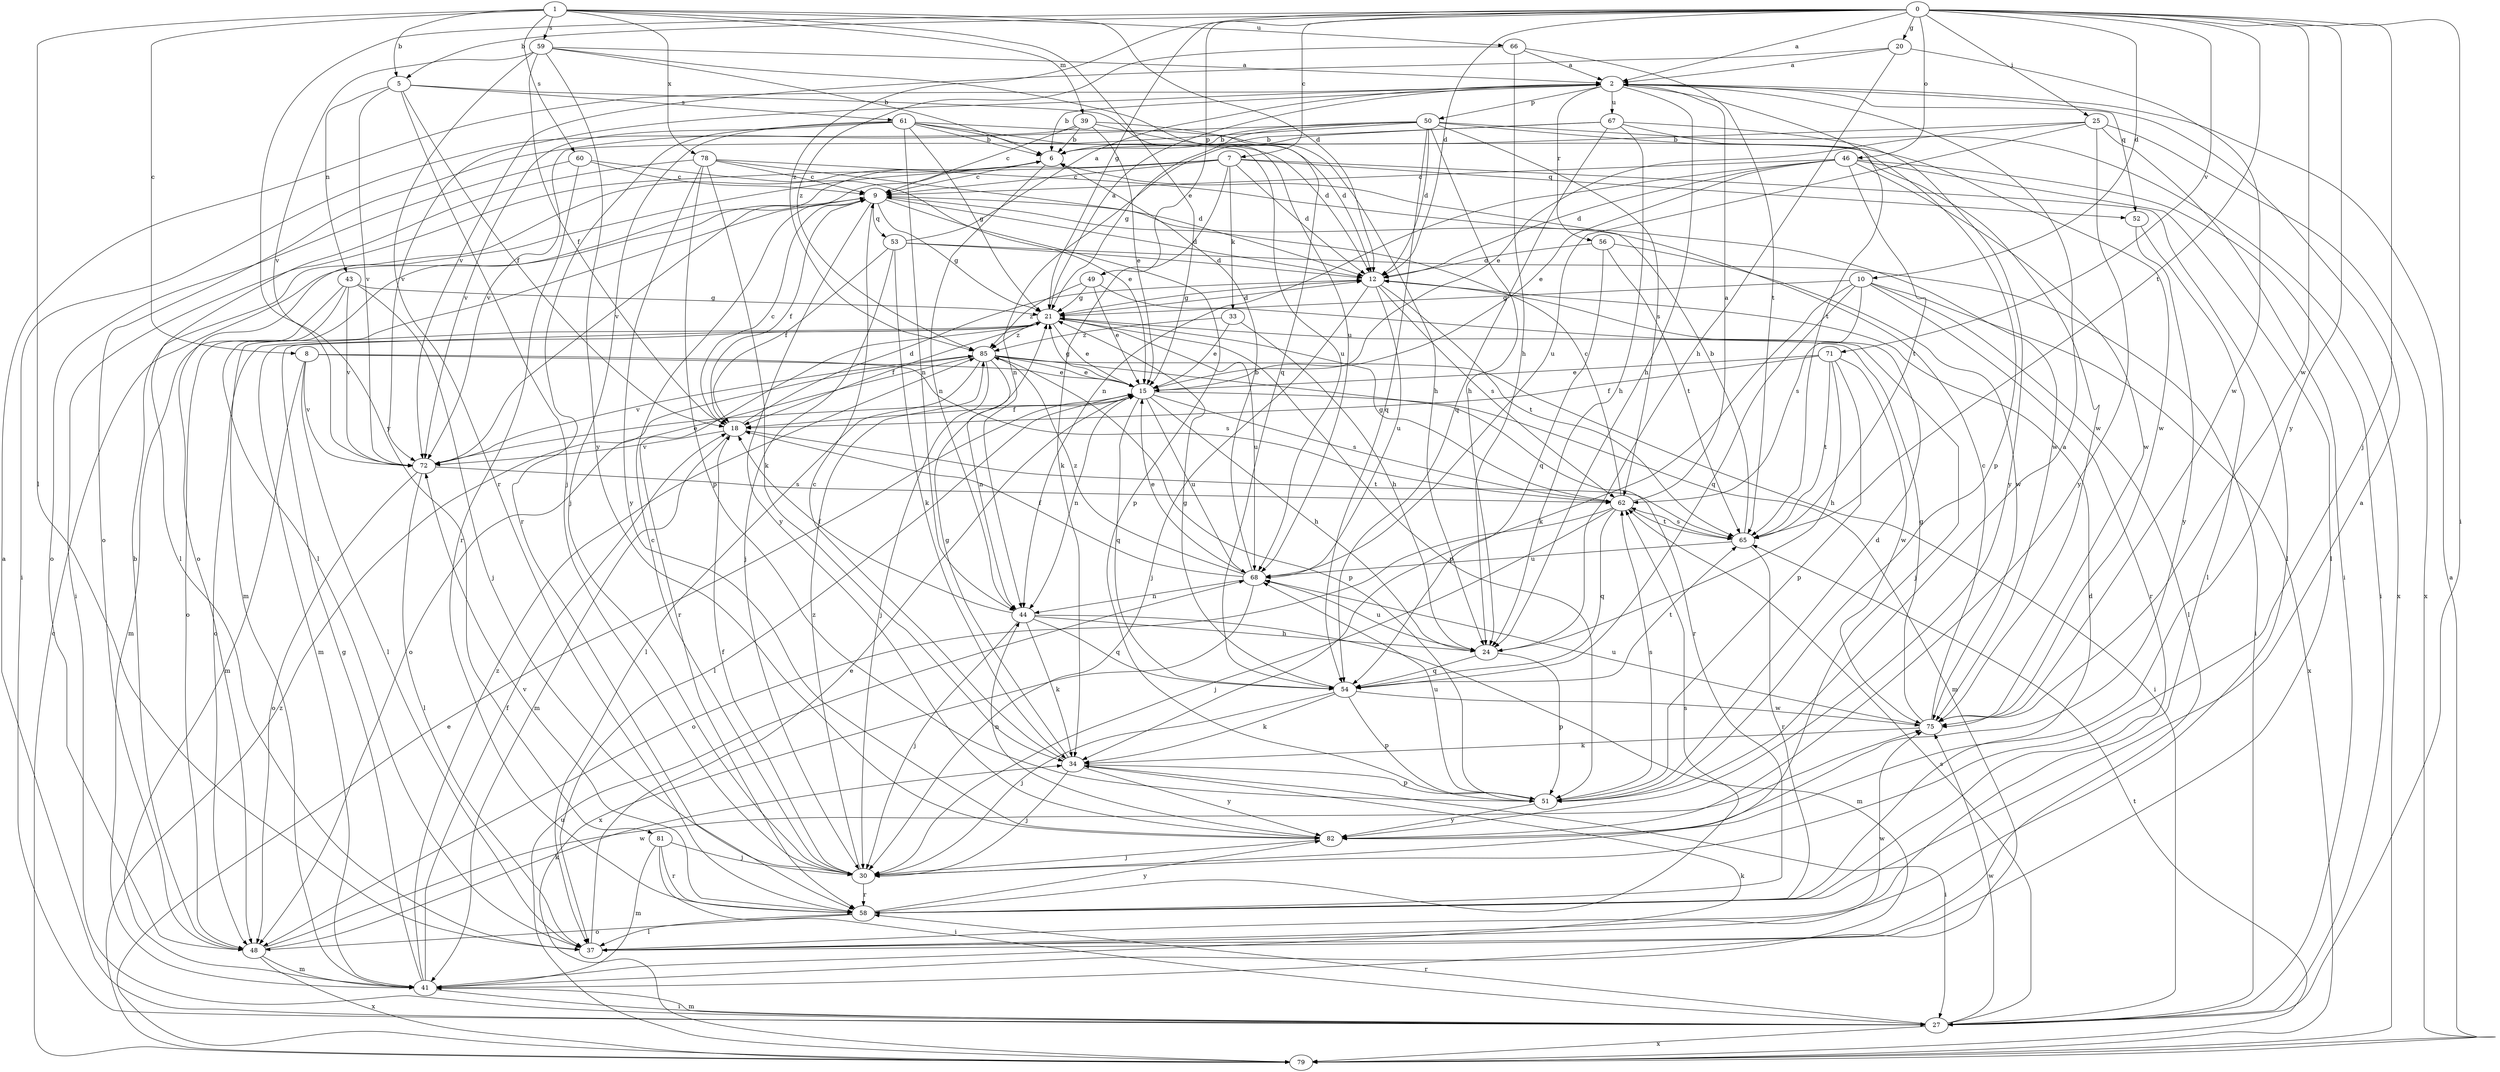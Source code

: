 strict digraph  {
0;
1;
2;
5;
6;
7;
8;
9;
10;
12;
15;
18;
20;
21;
24;
25;
27;
30;
33;
34;
37;
39;
41;
43;
44;
46;
48;
49;
50;
51;
52;
53;
54;
56;
58;
59;
60;
61;
62;
65;
66;
67;
68;
71;
72;
75;
78;
79;
81;
82;
85;
0 -> 2  [label=a];
0 -> 5  [label=b];
0 -> 7  [label=c];
0 -> 10  [label=d];
0 -> 12  [label=d];
0 -> 20  [label=g];
0 -> 21  [label=g];
0 -> 25  [label=i];
0 -> 27  [label=i];
0 -> 30  [label=j];
0 -> 46  [label=o];
0 -> 49  [label=p];
0 -> 65  [label=t];
0 -> 71  [label=v];
0 -> 75  [label=w];
0 -> 81  [label=y];
0 -> 82  [label=y];
0 -> 85  [label=z];
1 -> 5  [label=b];
1 -> 8  [label=c];
1 -> 12  [label=d];
1 -> 15  [label=e];
1 -> 37  [label=l];
1 -> 39  [label=m];
1 -> 59  [label=s];
1 -> 60  [label=s];
1 -> 66  [label=u];
1 -> 78  [label=x];
2 -> 6  [label=b];
2 -> 24  [label=h];
2 -> 50  [label=p];
2 -> 52  [label=q];
2 -> 56  [label=r];
2 -> 65  [label=t];
2 -> 67  [label=u];
2 -> 72  [label=v];
5 -> 18  [label=f];
5 -> 30  [label=j];
5 -> 43  [label=n];
5 -> 61  [label=s];
5 -> 68  [label=u];
5 -> 72  [label=v];
6 -> 9  [label=c];
6 -> 27  [label=i];
6 -> 37  [label=l];
6 -> 44  [label=n];
7 -> 9  [label=c];
7 -> 12  [label=d];
7 -> 33  [label=k];
7 -> 34  [label=k];
7 -> 37  [label=l];
7 -> 48  [label=o];
7 -> 52  [label=q];
7 -> 72  [label=v];
8 -> 15  [label=e];
8 -> 37  [label=l];
8 -> 41  [label=m];
8 -> 62  [label=s];
8 -> 72  [label=v];
9 -> 12  [label=d];
9 -> 18  [label=f];
9 -> 21  [label=g];
9 -> 41  [label=m];
9 -> 51  [label=p];
9 -> 53  [label=q];
9 -> 82  [label=y];
10 -> 21  [label=g];
10 -> 34  [label=k];
10 -> 37  [label=l];
10 -> 54  [label=q];
10 -> 58  [label=r];
10 -> 62  [label=s];
10 -> 79  [label=x];
12 -> 21  [label=g];
12 -> 30  [label=j];
12 -> 62  [label=s];
12 -> 65  [label=t];
12 -> 68  [label=u];
15 -> 18  [label=f];
15 -> 21  [label=g];
15 -> 24  [label=h];
15 -> 37  [label=l];
15 -> 41  [label=m];
15 -> 44  [label=n];
15 -> 54  [label=q];
15 -> 62  [label=s];
15 -> 68  [label=u];
18 -> 9  [label=c];
18 -> 12  [label=d];
18 -> 41  [label=m];
18 -> 65  [label=t];
18 -> 72  [label=v];
20 -> 2  [label=a];
20 -> 24  [label=h];
20 -> 72  [label=v];
20 -> 75  [label=w];
21 -> 2  [label=a];
21 -> 12  [label=d];
21 -> 15  [label=e];
21 -> 18  [label=f];
21 -> 41  [label=m];
21 -> 48  [label=o];
21 -> 51  [label=p];
21 -> 58  [label=r];
21 -> 68  [label=u];
21 -> 85  [label=z];
24 -> 51  [label=p];
24 -> 54  [label=q];
24 -> 68  [label=u];
25 -> 6  [label=b];
25 -> 15  [label=e];
25 -> 27  [label=i];
25 -> 68  [label=u];
25 -> 79  [label=x];
25 -> 82  [label=y];
27 -> 2  [label=a];
27 -> 41  [label=m];
27 -> 58  [label=r];
27 -> 62  [label=s];
27 -> 75  [label=w];
27 -> 79  [label=x];
30 -> 9  [label=c];
30 -> 18  [label=f];
30 -> 58  [label=r];
30 -> 85  [label=z];
33 -> 15  [label=e];
33 -> 24  [label=h];
33 -> 85  [label=z];
34 -> 9  [label=c];
34 -> 21  [label=g];
34 -> 27  [label=i];
34 -> 30  [label=j];
34 -> 51  [label=p];
34 -> 82  [label=y];
37 -> 15  [label=e];
37 -> 75  [label=w];
39 -> 6  [label=b];
39 -> 9  [label=c];
39 -> 12  [label=d];
39 -> 15  [label=e];
39 -> 24  [label=h];
39 -> 27  [label=i];
41 -> 18  [label=f];
41 -> 21  [label=g];
41 -> 27  [label=i];
41 -> 34  [label=k];
41 -> 85  [label=z];
43 -> 21  [label=g];
43 -> 30  [label=j];
43 -> 41  [label=m];
43 -> 48  [label=o];
43 -> 72  [label=v];
44 -> 18  [label=f];
44 -> 24  [label=h];
44 -> 30  [label=j];
44 -> 34  [label=k];
44 -> 41  [label=m];
44 -> 54  [label=q];
46 -> 9  [label=c];
46 -> 12  [label=d];
46 -> 15  [label=e];
46 -> 27  [label=i];
46 -> 37  [label=l];
46 -> 44  [label=n];
46 -> 65  [label=t];
46 -> 75  [label=w];
48 -> 6  [label=b];
48 -> 34  [label=k];
48 -> 41  [label=m];
48 -> 75  [label=w];
48 -> 79  [label=x];
49 -> 15  [label=e];
49 -> 21  [label=g];
49 -> 30  [label=j];
49 -> 85  [label=z];
50 -> 6  [label=b];
50 -> 12  [label=d];
50 -> 21  [label=g];
50 -> 24  [label=h];
50 -> 48  [label=o];
50 -> 54  [label=q];
50 -> 62  [label=s];
50 -> 72  [label=v];
50 -> 75  [label=w];
50 -> 79  [label=x];
51 -> 2  [label=a];
51 -> 12  [label=d];
51 -> 62  [label=s];
51 -> 68  [label=u];
51 -> 82  [label=y];
52 -> 37  [label=l];
52 -> 82  [label=y];
53 -> 2  [label=a];
53 -> 12  [label=d];
53 -> 18  [label=f];
53 -> 27  [label=i];
53 -> 30  [label=j];
53 -> 34  [label=k];
54 -> 21  [label=g];
54 -> 30  [label=j];
54 -> 34  [label=k];
54 -> 51  [label=p];
54 -> 65  [label=t];
54 -> 75  [label=w];
56 -> 12  [label=d];
56 -> 54  [label=q];
56 -> 65  [label=t];
56 -> 75  [label=w];
58 -> 2  [label=a];
58 -> 12  [label=d];
58 -> 37  [label=l];
58 -> 48  [label=o];
58 -> 62  [label=s];
58 -> 72  [label=v];
58 -> 82  [label=y];
59 -> 2  [label=a];
59 -> 6  [label=b];
59 -> 18  [label=f];
59 -> 54  [label=q];
59 -> 58  [label=r];
59 -> 72  [label=v];
59 -> 82  [label=y];
60 -> 9  [label=c];
60 -> 15  [label=e];
60 -> 48  [label=o];
60 -> 58  [label=r];
61 -> 6  [label=b];
61 -> 12  [label=d];
61 -> 21  [label=g];
61 -> 30  [label=j];
61 -> 44  [label=n];
61 -> 58  [label=r];
61 -> 68  [label=u];
61 -> 72  [label=v];
61 -> 75  [label=w];
62 -> 2  [label=a];
62 -> 9  [label=c];
62 -> 21  [label=g];
62 -> 30  [label=j];
62 -> 48  [label=o];
62 -> 54  [label=q];
62 -> 65  [label=t];
65 -> 6  [label=b];
65 -> 58  [label=r];
65 -> 62  [label=s];
65 -> 68  [label=u];
66 -> 2  [label=a];
66 -> 24  [label=h];
66 -> 65  [label=t];
66 -> 85  [label=z];
67 -> 6  [label=b];
67 -> 24  [label=h];
67 -> 44  [label=n];
67 -> 51  [label=p];
67 -> 54  [label=q];
67 -> 82  [label=y];
68 -> 6  [label=b];
68 -> 15  [label=e];
68 -> 18  [label=f];
68 -> 44  [label=n];
68 -> 79  [label=x];
68 -> 85  [label=z];
71 -> 15  [label=e];
71 -> 18  [label=f];
71 -> 24  [label=h];
71 -> 51  [label=p];
71 -> 65  [label=t];
71 -> 75  [label=w];
72 -> 15  [label=e];
72 -> 37  [label=l];
72 -> 48  [label=o];
72 -> 62  [label=s];
75 -> 9  [label=c];
75 -> 21  [label=g];
75 -> 34  [label=k];
75 -> 68  [label=u];
78 -> 9  [label=c];
78 -> 12  [label=d];
78 -> 34  [label=k];
78 -> 37  [label=l];
78 -> 51  [label=p];
78 -> 75  [label=w];
78 -> 82  [label=y];
79 -> 2  [label=a];
79 -> 9  [label=c];
79 -> 15  [label=e];
79 -> 65  [label=t];
79 -> 68  [label=u];
79 -> 85  [label=z];
81 -> 27  [label=i];
81 -> 30  [label=j];
81 -> 41  [label=m];
81 -> 58  [label=r];
82 -> 30  [label=j];
82 -> 44  [label=n];
85 -> 15  [label=e];
85 -> 27  [label=i];
85 -> 30  [label=j];
85 -> 37  [label=l];
85 -> 44  [label=n];
85 -> 48  [label=o];
85 -> 51  [label=p];
85 -> 58  [label=r];
85 -> 72  [label=v];
}
